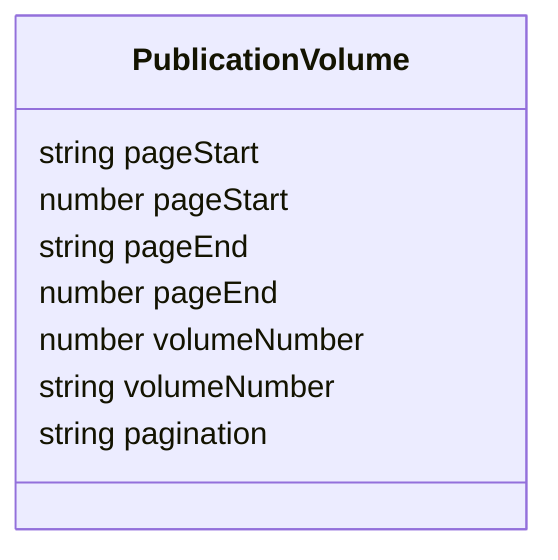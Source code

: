 classDiagram


class PublicationVolume {

  string pageStart
  number pageStart
  string pageEnd
  number pageEnd
  number volumeNumber
  string volumeNumber
  string pagination

 }
